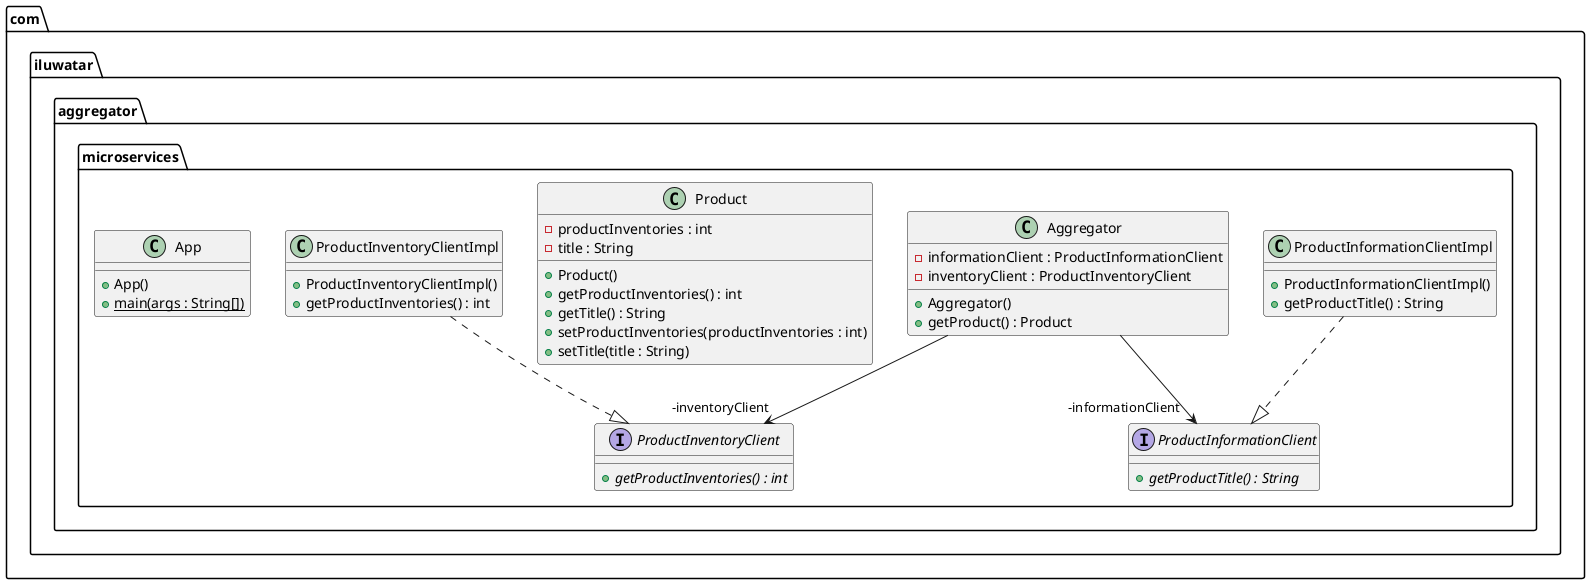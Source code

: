 @startuml
package com.iluwatar.aggregator.microservices {
  class Aggregator {
    - informationClient : ProductInformationClient
    - inventoryClient : ProductInventoryClient
    + Aggregator()
    + getProduct() : Product
  }
  class ProductInformationClientImpl {
    + ProductInformationClientImpl()
    + getProductTitle() : String
  }
  interface ProductInformationClient {
    + getProductTitle() : String {abstract}
  }
  class Product {
    - productInventories : int
    - title : String
    + Product()
    + getProductInventories() : int
    + getTitle() : String
    + setProductInventories(productInventories : int)
    + setTitle(title : String)
  }
  class ProductInventoryClientImpl {
    + ProductInventoryClientImpl()
    + getProductInventories() : int
  }
  class App {
    + App()
    + main(args : String[]) {static}
  }
  interface ProductInventoryClient {
    + getProductInventories() : int {abstract}
  }
}
Aggregator -->  "-inventoryClient" ProductInventoryClient
Aggregator -->  "-informationClient" ProductInformationClient
ProductInformationClientImpl ..|> ProductInformationClient 
ProductInventoryClientImpl ..|> ProductInventoryClient 
@enduml